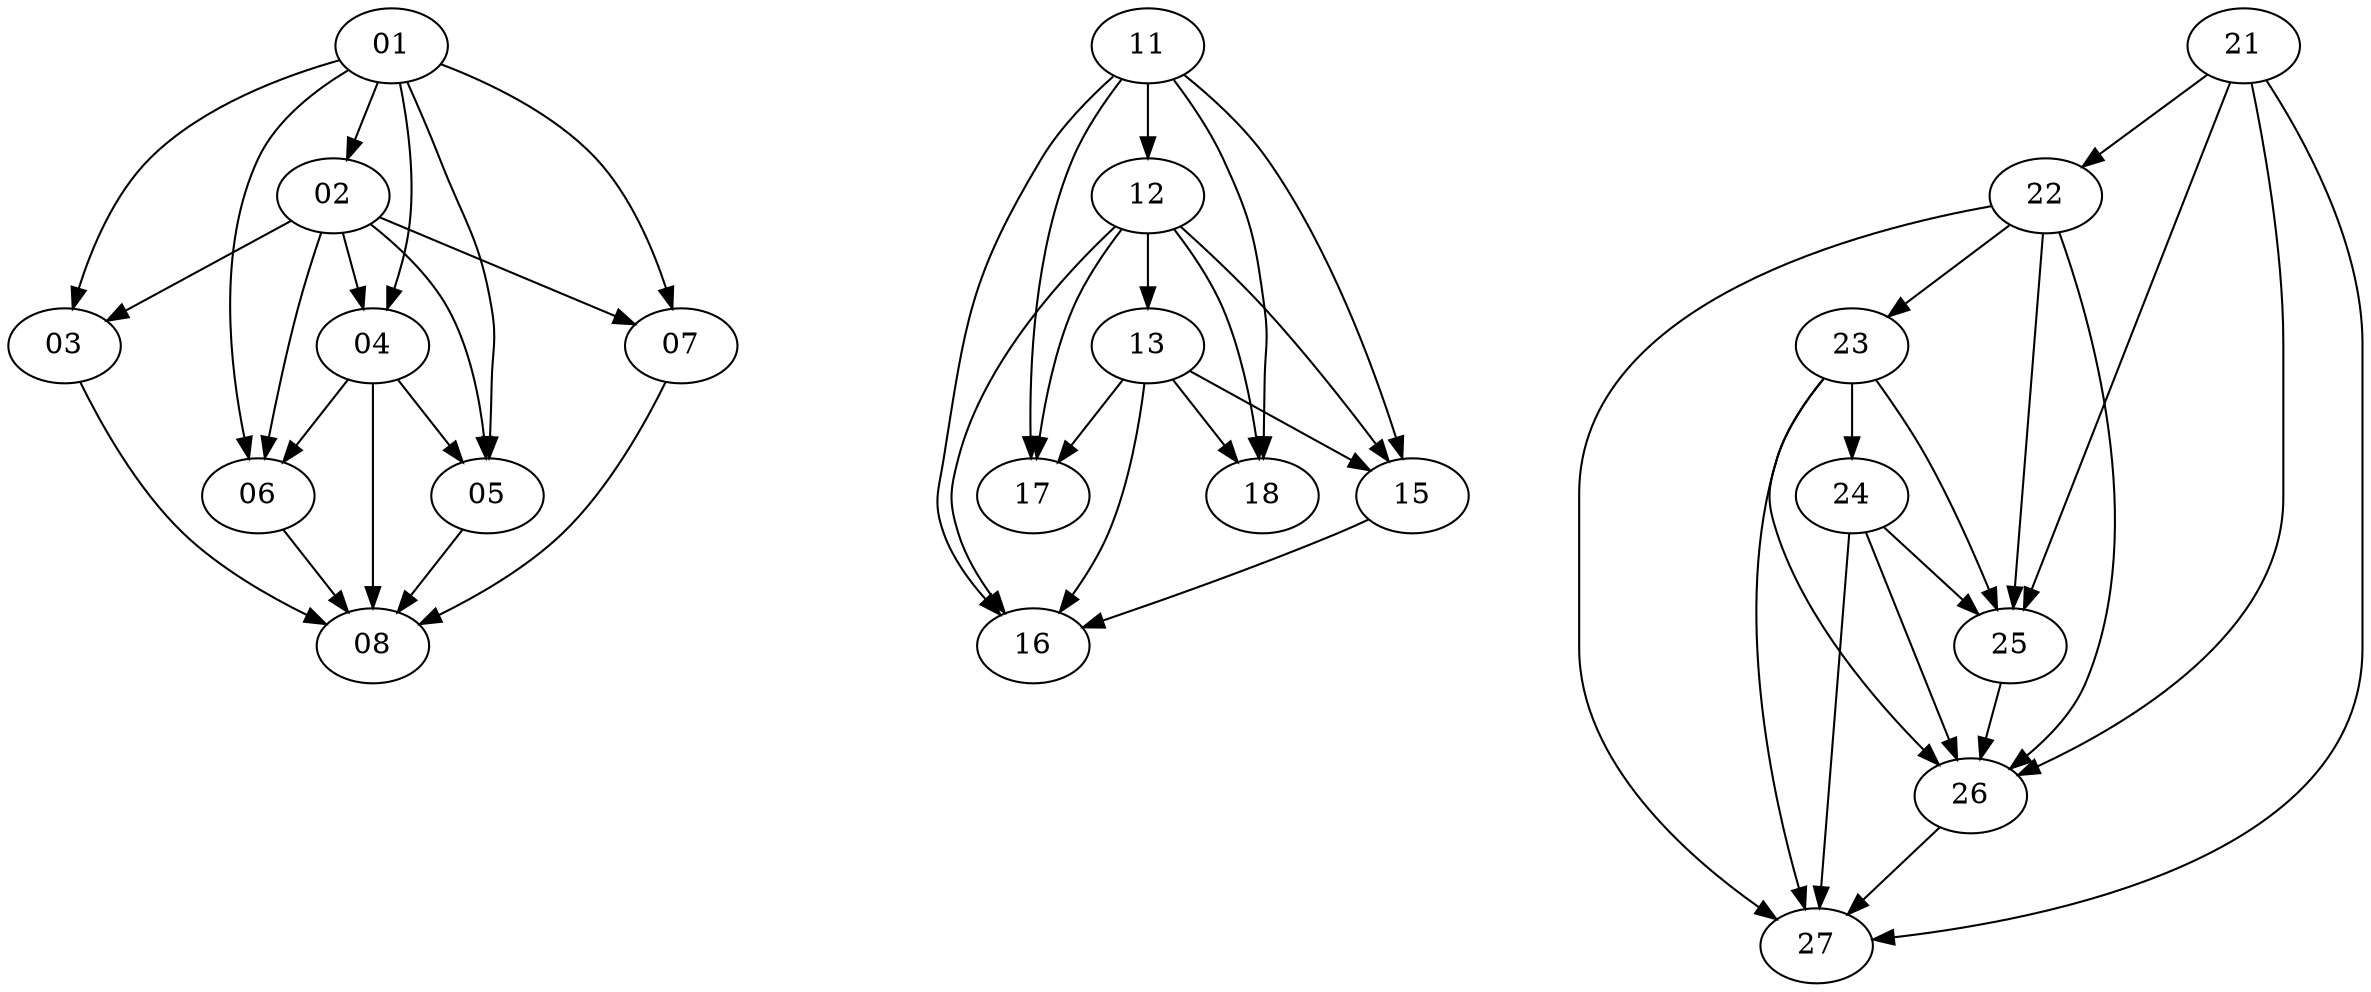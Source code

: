 /*
 * [BSD 3-Clause License]
 *
 * Copyright (c) 2017, PayPal Holdings, Inc.
 * All rights reserved.
 *
 * Redistribution and use in source and binary forms, with or without
 * modification, are permitted provided that the following conditions are met:
 *
 * * Redistributions of source code must retain the above copyright notice, this
 *   list of conditions and the following disclaimer.
 *
 * * Redistributions in binary form must reproduce the above copyright notice,
 *   this list of conditions and the following disclaimer in the documentation
 *   and/or other materials provided with the distribution.
 *
 * * Neither the name of the copyright holder nor the names of its
 *  contributors may be used to endorse or promote products derived from
 *  this software without specific prior written permission.
 *
 * THIS SOFTWARE IS PROVIDED BY THE COPYRIGHT HOLDERS AND CONTRIBUTORS "AS IS"
 * AND ANY EXPRESS OR IMPLIED WARRANTIES, INCLUDING, BUT NOT LIMITED TO, THE
 * IMPLIED WARRANTIES OF MERCHANTABILITY AND FITNESS FOR A PARTICULAR PURPOSE ARE
 * DISCLAIMED. IN NO EVENT SHALL THE COPYRIGHT HOLDER OR CONTRIBUTORS BE LIABLE
 * FOR ANY DIRECT, INDIRECT, INCIDENTAL, SPECIAL, EXEMPLARY, OR CONSEQUENTIAL
 * DAMAGES (INCLUDING, BUT NOT LIMITED TO, PROCUREMENT OF SUBSTITUTE GOODS OR
 * SERVICES; LOSS OF USE, DATA, OR PROFITS; OR BUSINESS INTERRUPTION) HOWEVER
 * CAUSED AND ON ANY THEORY OF LIABILITY, WHETHER IN CONTRACT, STRICT LIABILITY,
 * OR TORT (INCLUDING NEGLIGENCE OR OTHERWISE) ARISING IN ANY WAY OUT OF THE USE
 * OF THIS SOFTWARE, EVEN IF ADVISED OF THE POSSIBILITY OF SUCH DAMAGE.
 *
 * Test file from digraph-parser project
 * See https://github.com/paypal/digraph-parser
 */
digraph
{
01->02
{01 02} -> {03 04->{05 06} 07} -> 08
{11->12->13} -> {15->16 17 18}
{21->22->23->24} -> {25->26->27}
}
